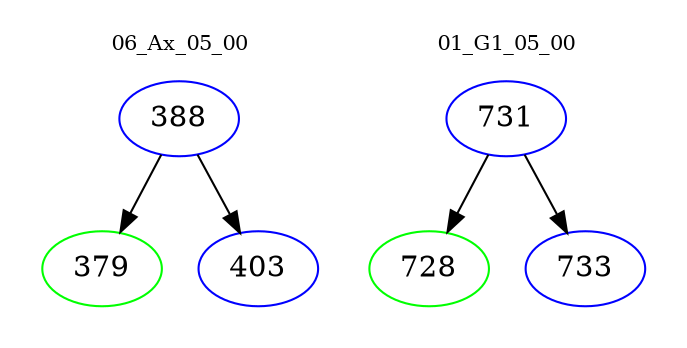 digraph{
subgraph cluster_0 {
color = white
label = "06_Ax_05_00";
fontsize=10;
T0_388 [label="388", color="blue"]
T0_388 -> T0_379 [color="black"]
T0_379 [label="379", color="green"]
T0_388 -> T0_403 [color="black"]
T0_403 [label="403", color="blue"]
}
subgraph cluster_1 {
color = white
label = "01_G1_05_00";
fontsize=10;
T1_731 [label="731", color="blue"]
T1_731 -> T1_728 [color="black"]
T1_728 [label="728", color="green"]
T1_731 -> T1_733 [color="black"]
T1_733 [label="733", color="blue"]
}
}
